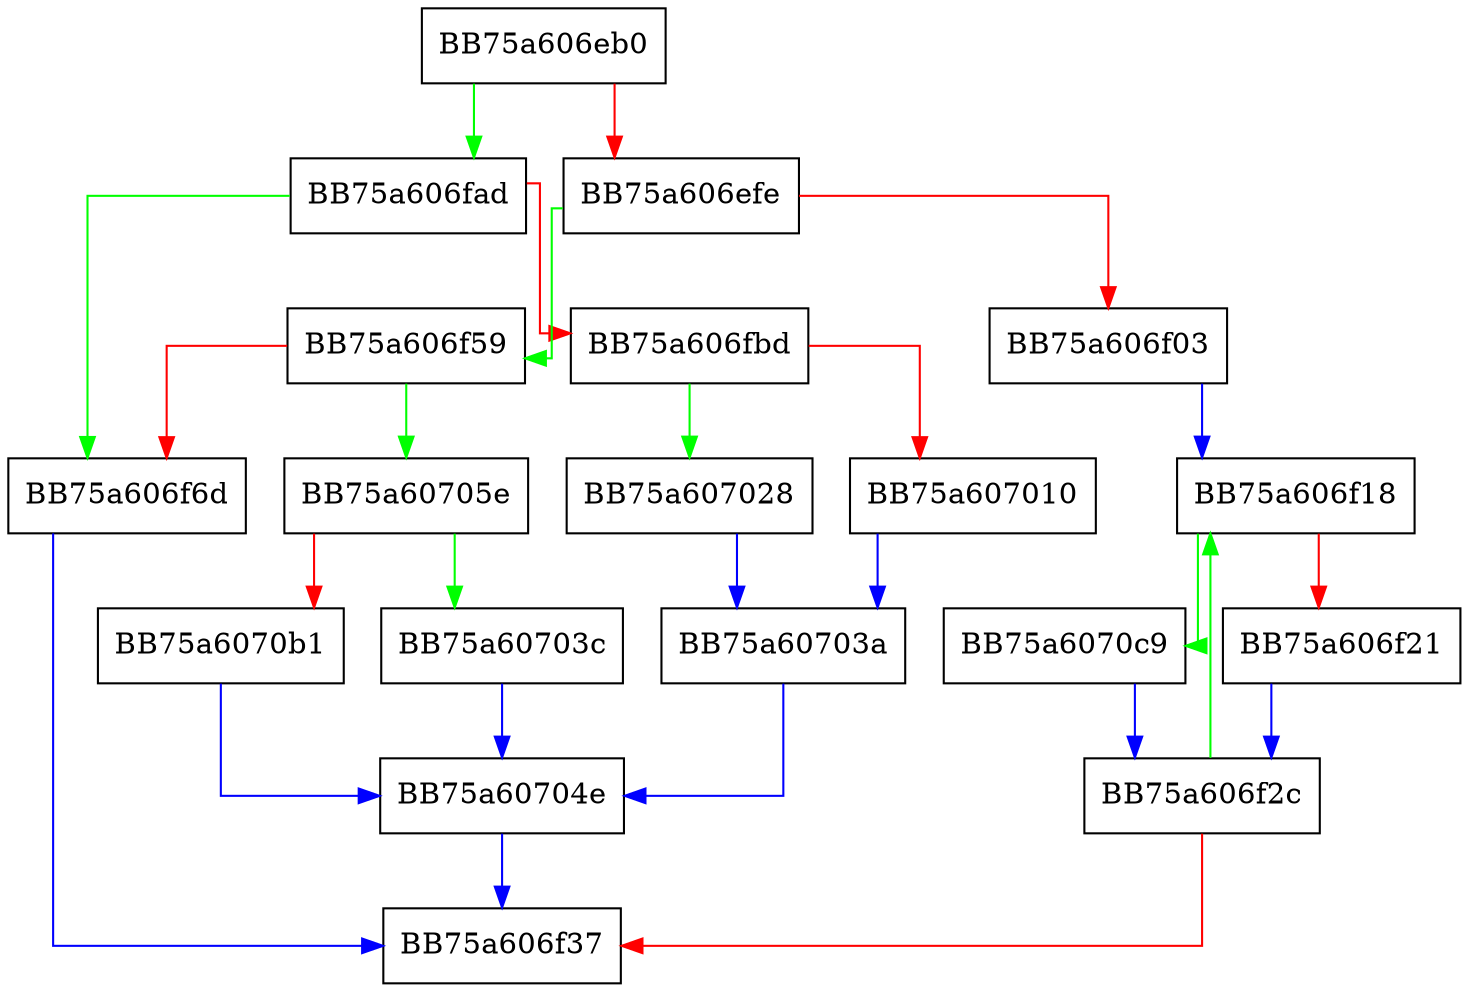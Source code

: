 digraph SSE4_pshufb {
  node [shape="box"];
  graph [splines=ortho];
  BB75a606eb0 -> BB75a606fad [color="green"];
  BB75a606eb0 -> BB75a606efe [color="red"];
  BB75a606efe -> BB75a606f59 [color="green"];
  BB75a606efe -> BB75a606f03 [color="red"];
  BB75a606f03 -> BB75a606f18 [color="blue"];
  BB75a606f18 -> BB75a6070c9 [color="green"];
  BB75a606f18 -> BB75a606f21 [color="red"];
  BB75a606f21 -> BB75a606f2c [color="blue"];
  BB75a606f2c -> BB75a606f18 [color="green"];
  BB75a606f2c -> BB75a606f37 [color="red"];
  BB75a606f59 -> BB75a60705e [color="green"];
  BB75a606f59 -> BB75a606f6d [color="red"];
  BB75a606f6d -> BB75a606f37 [color="blue"];
  BB75a606fad -> BB75a606f6d [color="green"];
  BB75a606fad -> BB75a606fbd [color="red"];
  BB75a606fbd -> BB75a607028 [color="green"];
  BB75a606fbd -> BB75a607010 [color="red"];
  BB75a607010 -> BB75a60703a [color="blue"];
  BB75a607028 -> BB75a60703a [color="blue"];
  BB75a60703a -> BB75a60704e [color="blue"];
  BB75a60703c -> BB75a60704e [color="blue"];
  BB75a60704e -> BB75a606f37 [color="blue"];
  BB75a60705e -> BB75a60703c [color="green"];
  BB75a60705e -> BB75a6070b1 [color="red"];
  BB75a6070b1 -> BB75a60704e [color="blue"];
  BB75a6070c9 -> BB75a606f2c [color="blue"];
}